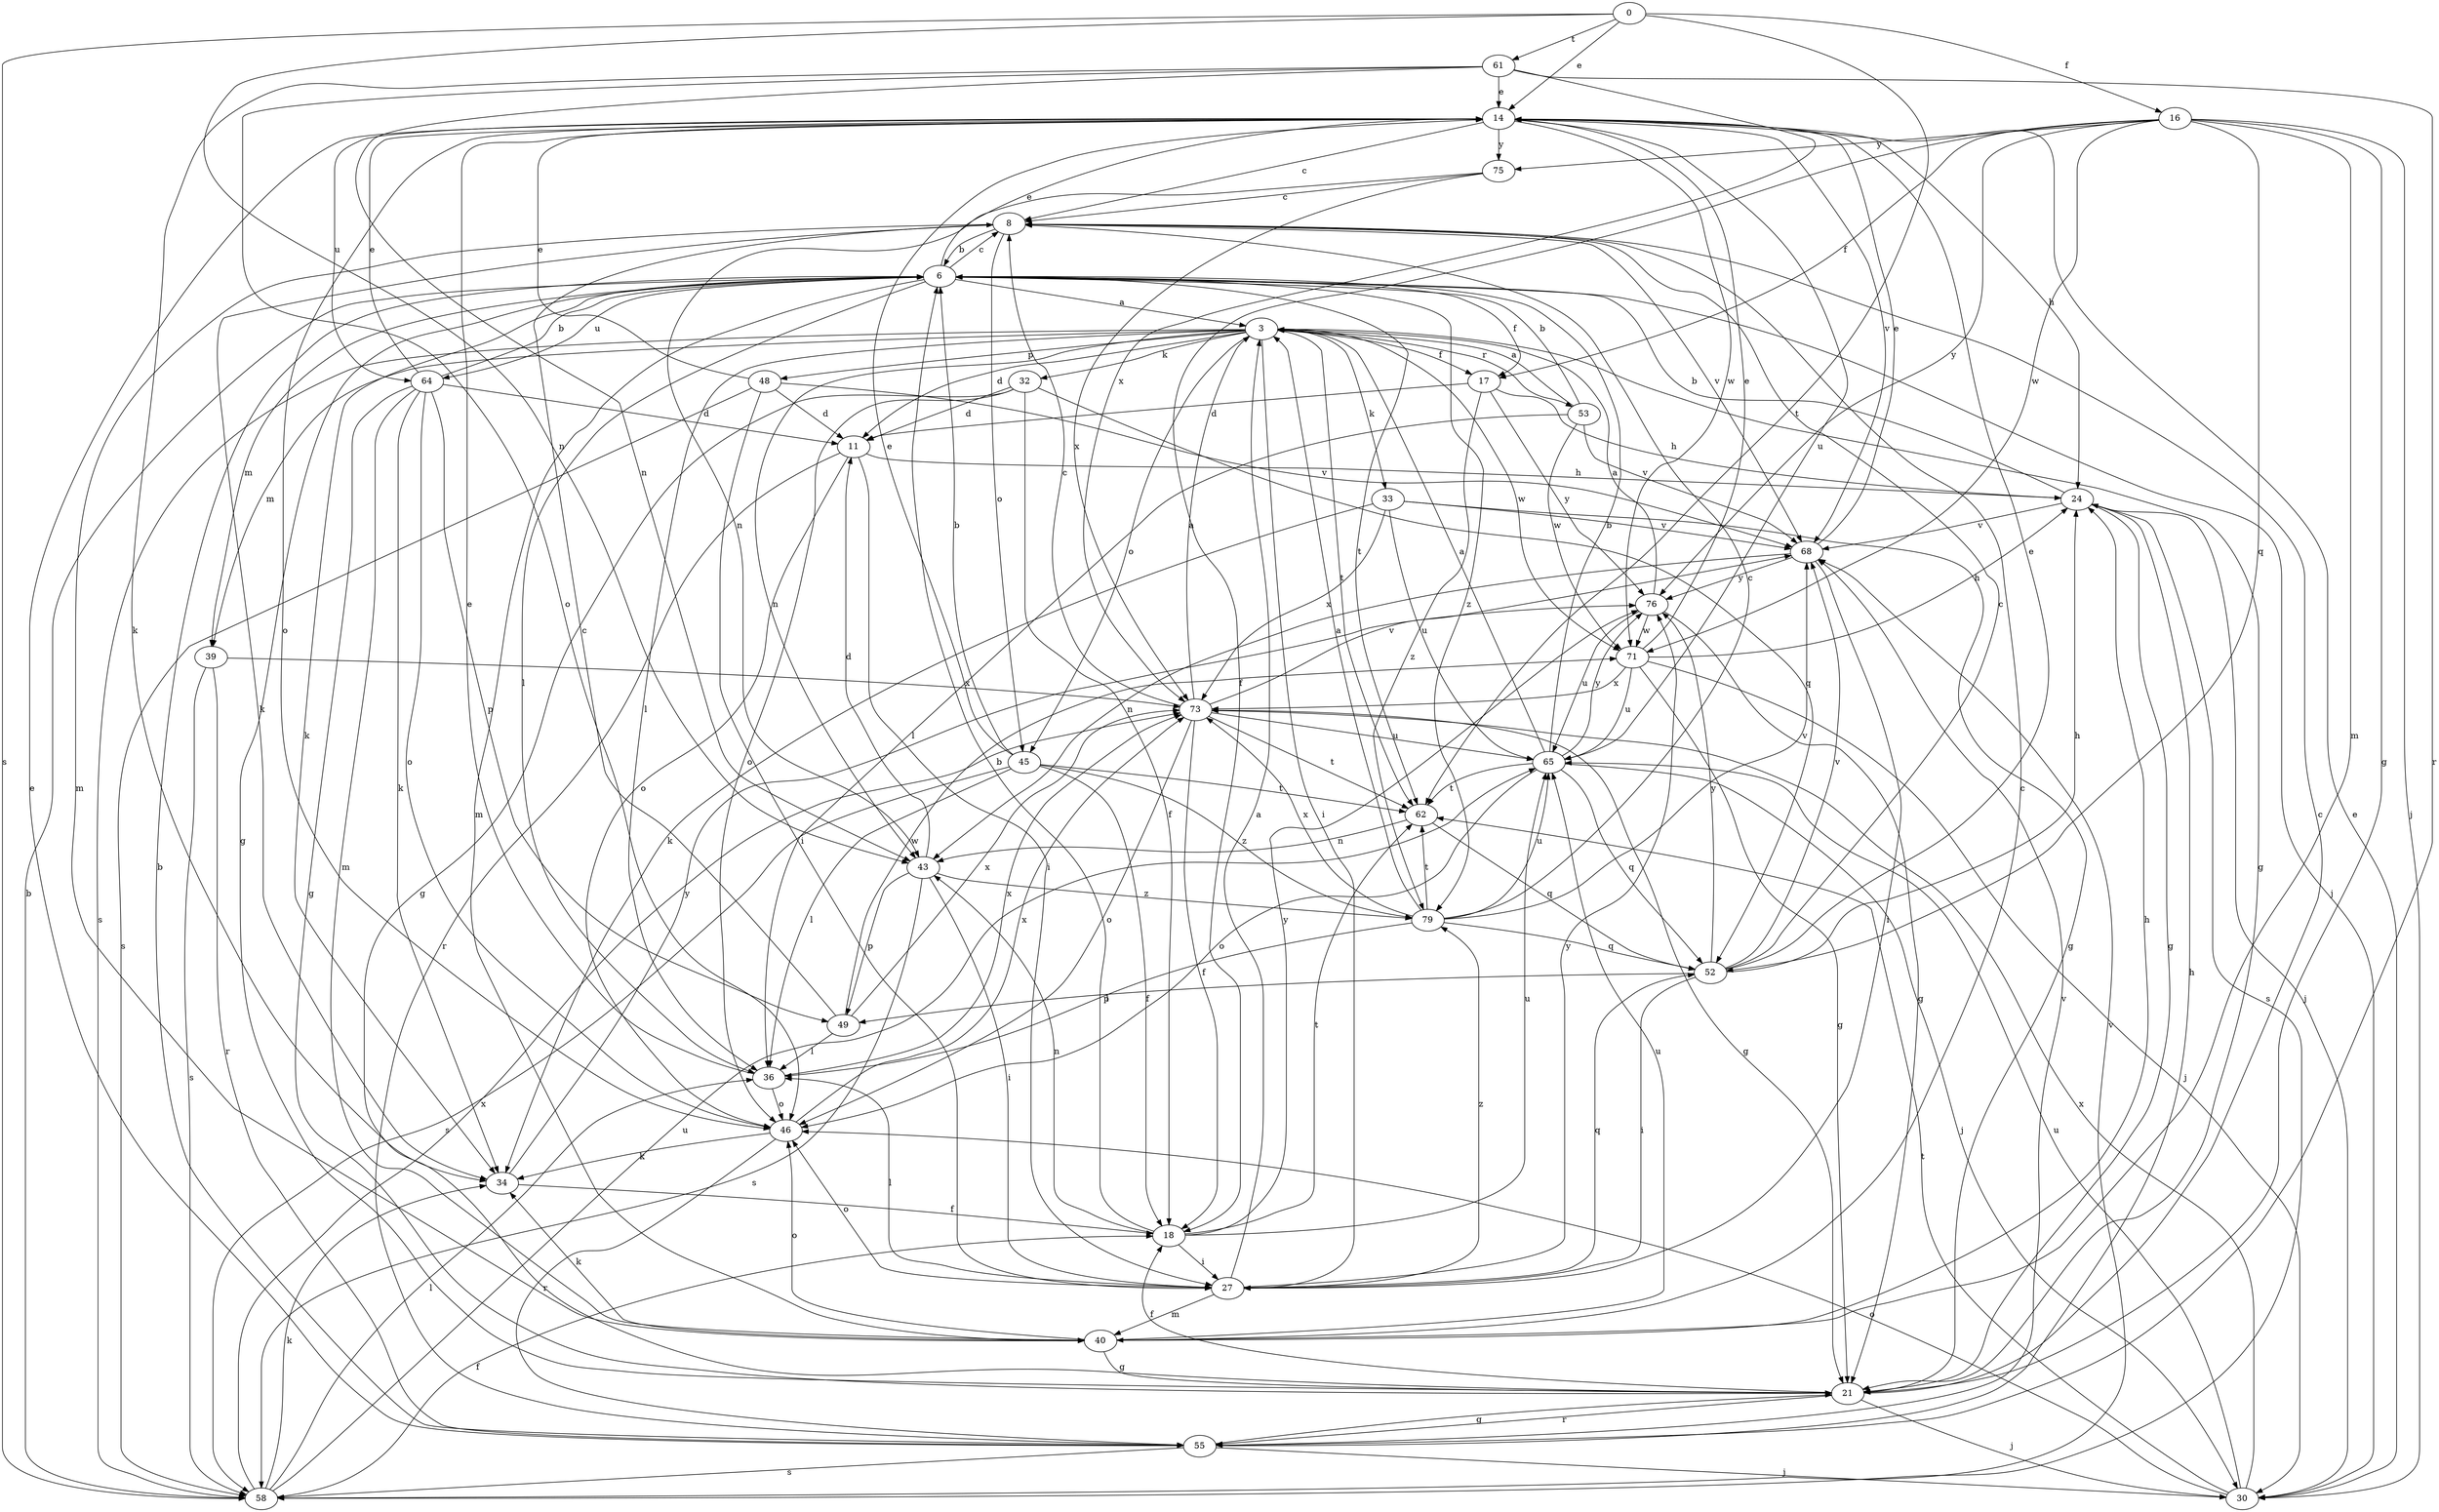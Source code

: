 strict digraph  {
0;
3;
6;
8;
11;
14;
16;
17;
18;
21;
24;
27;
30;
32;
33;
34;
36;
39;
40;
43;
45;
46;
48;
49;
52;
53;
55;
58;
61;
62;
64;
65;
68;
71;
73;
75;
76;
79;
0 -> 14  [label=e];
0 -> 16  [label=f];
0 -> 43  [label=n];
0 -> 58  [label=s];
0 -> 61  [label=t];
0 -> 62  [label=t];
3 -> 11  [label=d];
3 -> 17  [label=f];
3 -> 21  [label=g];
3 -> 27  [label=i];
3 -> 32  [label=k];
3 -> 33  [label=k];
3 -> 36  [label=l];
3 -> 39  [label=m];
3 -> 43  [label=n];
3 -> 45  [label=o];
3 -> 48  [label=p];
3 -> 53  [label=r];
3 -> 58  [label=s];
3 -> 62  [label=t];
3 -> 71  [label=w];
6 -> 3  [label=a];
6 -> 8  [label=c];
6 -> 14  [label=e];
6 -> 17  [label=f];
6 -> 21  [label=g];
6 -> 30  [label=j];
6 -> 34  [label=k];
6 -> 36  [label=l];
6 -> 39  [label=m];
6 -> 40  [label=m];
6 -> 62  [label=t];
6 -> 64  [label=u];
6 -> 79  [label=z];
8 -> 6  [label=b];
8 -> 34  [label=k];
8 -> 40  [label=m];
8 -> 45  [label=o];
8 -> 68  [label=v];
11 -> 24  [label=h];
11 -> 27  [label=i];
11 -> 46  [label=o];
11 -> 55  [label=r];
14 -> 8  [label=c];
14 -> 24  [label=h];
14 -> 46  [label=o];
14 -> 64  [label=u];
14 -> 65  [label=u];
14 -> 68  [label=v];
14 -> 71  [label=w];
14 -> 75  [label=y];
16 -> 17  [label=f];
16 -> 18  [label=f];
16 -> 21  [label=g];
16 -> 30  [label=j];
16 -> 40  [label=m];
16 -> 52  [label=q];
16 -> 71  [label=w];
16 -> 75  [label=y];
16 -> 76  [label=y];
17 -> 11  [label=d];
17 -> 24  [label=h];
17 -> 76  [label=y];
17 -> 79  [label=z];
18 -> 6  [label=b];
18 -> 27  [label=i];
18 -> 43  [label=n];
18 -> 62  [label=t];
18 -> 65  [label=u];
18 -> 76  [label=y];
21 -> 8  [label=c];
21 -> 18  [label=f];
21 -> 30  [label=j];
21 -> 55  [label=r];
24 -> 6  [label=b];
24 -> 21  [label=g];
24 -> 30  [label=j];
24 -> 58  [label=s];
24 -> 68  [label=v];
27 -> 3  [label=a];
27 -> 36  [label=l];
27 -> 40  [label=m];
27 -> 46  [label=o];
27 -> 52  [label=q];
27 -> 76  [label=y];
27 -> 79  [label=z];
30 -> 14  [label=e];
30 -> 46  [label=o];
30 -> 62  [label=t];
30 -> 65  [label=u];
30 -> 73  [label=x];
32 -> 11  [label=d];
32 -> 18  [label=f];
32 -> 21  [label=g];
32 -> 46  [label=o];
32 -> 52  [label=q];
33 -> 21  [label=g];
33 -> 34  [label=k];
33 -> 65  [label=u];
33 -> 68  [label=v];
33 -> 73  [label=x];
34 -> 18  [label=f];
34 -> 76  [label=y];
36 -> 14  [label=e];
36 -> 46  [label=o];
36 -> 73  [label=x];
39 -> 55  [label=r];
39 -> 58  [label=s];
39 -> 73  [label=x];
40 -> 8  [label=c];
40 -> 21  [label=g];
40 -> 24  [label=h];
40 -> 34  [label=k];
40 -> 46  [label=o];
40 -> 65  [label=u];
43 -> 11  [label=d];
43 -> 27  [label=i];
43 -> 49  [label=p];
43 -> 58  [label=s];
43 -> 79  [label=z];
45 -> 6  [label=b];
45 -> 14  [label=e];
45 -> 18  [label=f];
45 -> 36  [label=l];
45 -> 58  [label=s];
45 -> 62  [label=t];
45 -> 79  [label=z];
46 -> 34  [label=k];
46 -> 55  [label=r];
46 -> 73  [label=x];
48 -> 11  [label=d];
48 -> 14  [label=e];
48 -> 27  [label=i];
48 -> 58  [label=s];
48 -> 68  [label=v];
49 -> 8  [label=c];
49 -> 36  [label=l];
49 -> 71  [label=w];
49 -> 73  [label=x];
52 -> 8  [label=c];
52 -> 14  [label=e];
52 -> 24  [label=h];
52 -> 27  [label=i];
52 -> 49  [label=p];
52 -> 68  [label=v];
52 -> 76  [label=y];
53 -> 3  [label=a];
53 -> 6  [label=b];
53 -> 36  [label=l];
53 -> 68  [label=v];
53 -> 71  [label=w];
55 -> 6  [label=b];
55 -> 14  [label=e];
55 -> 21  [label=g];
55 -> 24  [label=h];
55 -> 30  [label=j];
55 -> 58  [label=s];
55 -> 68  [label=v];
58 -> 6  [label=b];
58 -> 18  [label=f];
58 -> 34  [label=k];
58 -> 36  [label=l];
58 -> 65  [label=u];
58 -> 68  [label=v];
58 -> 73  [label=x];
61 -> 14  [label=e];
61 -> 34  [label=k];
61 -> 43  [label=n];
61 -> 46  [label=o];
61 -> 55  [label=r];
61 -> 73  [label=x];
62 -> 43  [label=n];
62 -> 52  [label=q];
64 -> 6  [label=b];
64 -> 11  [label=d];
64 -> 14  [label=e];
64 -> 21  [label=g];
64 -> 34  [label=k];
64 -> 40  [label=m];
64 -> 46  [label=o];
64 -> 49  [label=p];
65 -> 3  [label=a];
65 -> 6  [label=b];
65 -> 30  [label=j];
65 -> 46  [label=o];
65 -> 52  [label=q];
65 -> 62  [label=t];
65 -> 76  [label=y];
68 -> 14  [label=e];
68 -> 27  [label=i];
68 -> 43  [label=n];
68 -> 76  [label=y];
71 -> 14  [label=e];
71 -> 21  [label=g];
71 -> 24  [label=h];
71 -> 30  [label=j];
71 -> 65  [label=u];
71 -> 73  [label=x];
73 -> 3  [label=a];
73 -> 8  [label=c];
73 -> 18  [label=f];
73 -> 21  [label=g];
73 -> 46  [label=o];
73 -> 62  [label=t];
73 -> 65  [label=u];
73 -> 68  [label=v];
75 -> 8  [label=c];
75 -> 43  [label=n];
75 -> 73  [label=x];
76 -> 3  [label=a];
76 -> 21  [label=g];
76 -> 65  [label=u];
76 -> 71  [label=w];
79 -> 3  [label=a];
79 -> 8  [label=c];
79 -> 36  [label=l];
79 -> 52  [label=q];
79 -> 62  [label=t];
79 -> 65  [label=u];
79 -> 68  [label=v];
79 -> 73  [label=x];
}

